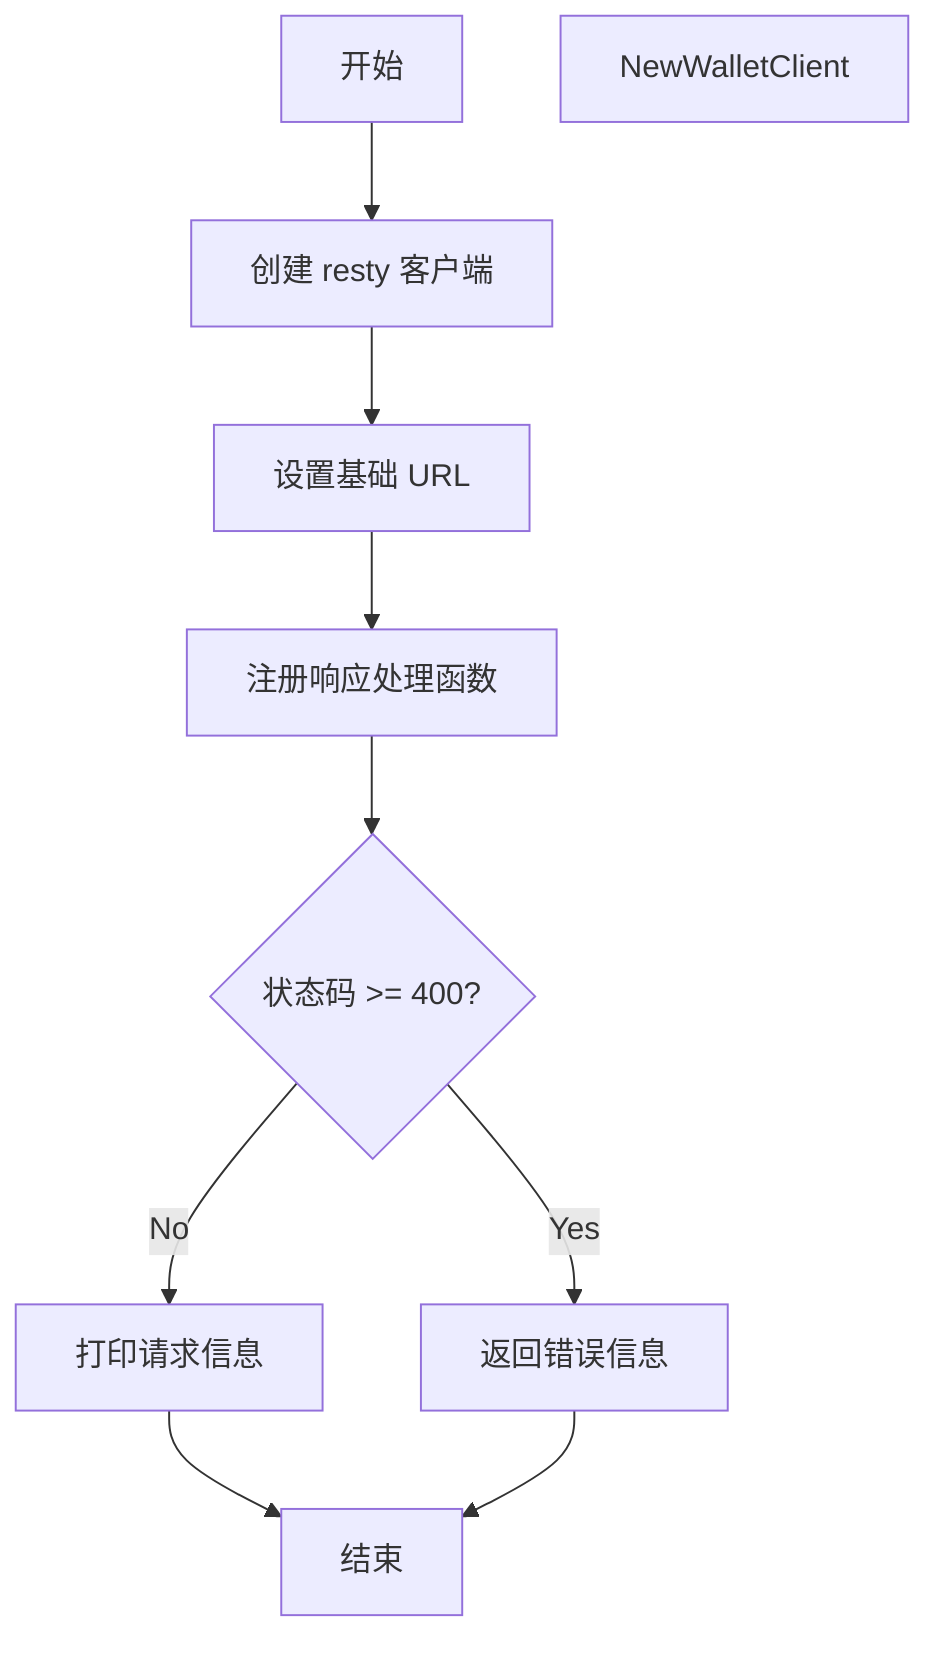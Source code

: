 flowchart TD
    A[开始] --> B[创建 resty 客户端]
    B --> C[设置基础 URL]
    C --> D[注册响应处理函数]
    D --> E{状态码 >= 400?}
    E -->|Yes| F[返回错误信息]
    E -->|No| G[打印请求信息]
    G --> H[结束]
    F --> H

NewWalletClient